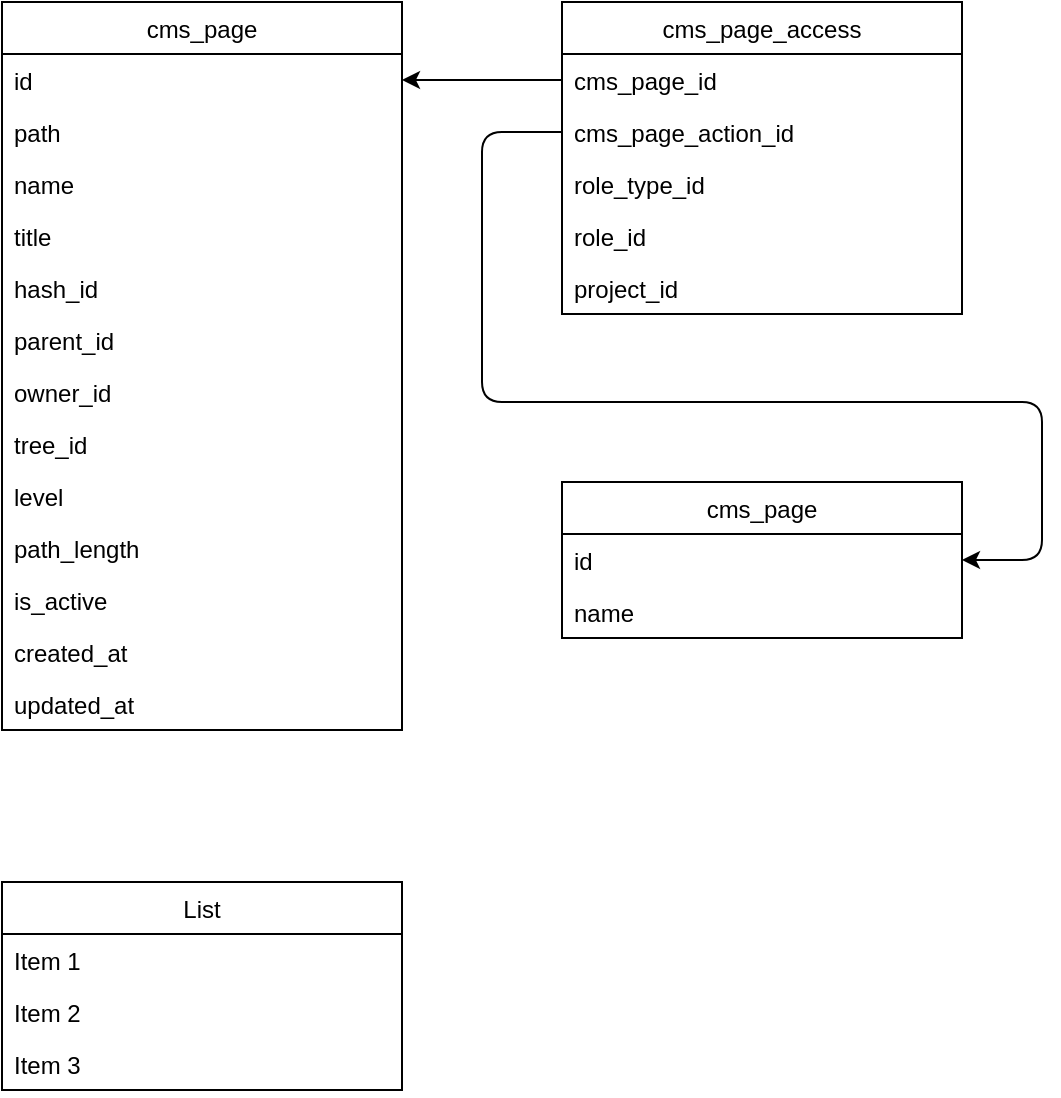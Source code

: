 <mxfile version="14.8.4" type="github">
  <diagram id="aWt1LWawAqIm8yfcsrO_" name="Page-1">
    <mxGraphModel dx="1422" dy="771" grid="1" gridSize="10" guides="1" tooltips="1" connect="1" arrows="1" fold="1" page="1" pageScale="1" pageWidth="827" pageHeight="1169" math="0" shadow="0">
      <root>
        <mxCell id="0" />
        <mxCell id="1" parent="0" />
        <mxCell id="LMq6hzKR4a6KK_8_m5_y-1" value="cms_page" style="swimlane;fontStyle=0;childLayout=stackLayout;horizontal=1;startSize=26;horizontalStack=0;resizeParent=1;resizeParentMax=0;resizeLast=0;collapsible=1;marginBottom=0;" vertex="1" parent="1">
          <mxGeometry x="80" y="80" width="200" height="364" as="geometry" />
        </mxCell>
        <mxCell id="LMq6hzKR4a6KK_8_m5_y-2" value="id" style="text;strokeColor=none;fillColor=none;align=left;verticalAlign=top;spacingLeft=4;spacingRight=4;overflow=hidden;rotatable=0;points=[[0,0.5],[1,0.5]];portConstraint=eastwest;" vertex="1" parent="LMq6hzKR4a6KK_8_m5_y-1">
          <mxGeometry y="26" width="200" height="26" as="geometry" />
        </mxCell>
        <mxCell id="LMq6hzKR4a6KK_8_m5_y-3" value="path" style="text;strokeColor=none;fillColor=none;align=left;verticalAlign=top;spacingLeft=4;spacingRight=4;overflow=hidden;rotatable=0;points=[[0,0.5],[1,0.5]];portConstraint=eastwest;" vertex="1" parent="LMq6hzKR4a6KK_8_m5_y-1">
          <mxGeometry y="52" width="200" height="26" as="geometry" />
        </mxCell>
        <mxCell id="LMq6hzKR4a6KK_8_m5_y-4" value="name" style="text;strokeColor=none;fillColor=none;align=left;verticalAlign=top;spacingLeft=4;spacingRight=4;overflow=hidden;rotatable=0;points=[[0,0.5],[1,0.5]];portConstraint=eastwest;" vertex="1" parent="LMq6hzKR4a6KK_8_m5_y-1">
          <mxGeometry y="78" width="200" height="26" as="geometry" />
        </mxCell>
        <mxCell id="LMq6hzKR4a6KK_8_m5_y-5" value="title" style="text;strokeColor=none;fillColor=none;align=left;verticalAlign=top;spacingLeft=4;spacingRight=4;overflow=hidden;rotatable=0;points=[[0,0.5],[1,0.5]];portConstraint=eastwest;" vertex="1" parent="LMq6hzKR4a6KK_8_m5_y-1">
          <mxGeometry y="104" width="200" height="26" as="geometry" />
        </mxCell>
        <mxCell id="LMq6hzKR4a6KK_8_m5_y-6" value="hash_id" style="text;strokeColor=none;fillColor=none;align=left;verticalAlign=top;spacingLeft=4;spacingRight=4;overflow=hidden;rotatable=0;points=[[0,0.5],[1,0.5]];portConstraint=eastwest;" vertex="1" parent="LMq6hzKR4a6KK_8_m5_y-1">
          <mxGeometry y="130" width="200" height="26" as="geometry" />
        </mxCell>
        <mxCell id="LMq6hzKR4a6KK_8_m5_y-7" value="parent_id" style="text;strokeColor=none;fillColor=none;align=left;verticalAlign=top;spacingLeft=4;spacingRight=4;overflow=hidden;rotatable=0;points=[[0,0.5],[1,0.5]];portConstraint=eastwest;" vertex="1" parent="LMq6hzKR4a6KK_8_m5_y-1">
          <mxGeometry y="156" width="200" height="26" as="geometry" />
        </mxCell>
        <mxCell id="LMq6hzKR4a6KK_8_m5_y-8" value="owner_id" style="text;strokeColor=none;fillColor=none;align=left;verticalAlign=top;spacingLeft=4;spacingRight=4;overflow=hidden;rotatable=0;points=[[0,0.5],[1,0.5]];portConstraint=eastwest;" vertex="1" parent="LMq6hzKR4a6KK_8_m5_y-1">
          <mxGeometry y="182" width="200" height="26" as="geometry" />
        </mxCell>
        <mxCell id="LMq6hzKR4a6KK_8_m5_y-9" value="tree_id" style="text;strokeColor=none;fillColor=none;align=left;verticalAlign=top;spacingLeft=4;spacingRight=4;overflow=hidden;rotatable=0;points=[[0,0.5],[1,0.5]];portConstraint=eastwest;" vertex="1" parent="LMq6hzKR4a6KK_8_m5_y-1">
          <mxGeometry y="208" width="200" height="26" as="geometry" />
        </mxCell>
        <mxCell id="LMq6hzKR4a6KK_8_m5_y-10" value="level" style="text;strokeColor=none;fillColor=none;align=left;verticalAlign=top;spacingLeft=4;spacingRight=4;overflow=hidden;rotatable=0;points=[[0,0.5],[1,0.5]];portConstraint=eastwest;" vertex="1" parent="LMq6hzKR4a6KK_8_m5_y-1">
          <mxGeometry y="234" width="200" height="26" as="geometry" />
        </mxCell>
        <mxCell id="LMq6hzKR4a6KK_8_m5_y-11" value="path_length" style="text;strokeColor=none;fillColor=none;align=left;verticalAlign=top;spacingLeft=4;spacingRight=4;overflow=hidden;rotatable=0;points=[[0,0.5],[1,0.5]];portConstraint=eastwest;" vertex="1" parent="LMq6hzKR4a6KK_8_m5_y-1">
          <mxGeometry y="260" width="200" height="26" as="geometry" />
        </mxCell>
        <mxCell id="LMq6hzKR4a6KK_8_m5_y-12" value="is_active" style="text;strokeColor=none;fillColor=none;align=left;verticalAlign=top;spacingLeft=4;spacingRight=4;overflow=hidden;rotatable=0;points=[[0,0.5],[1,0.5]];portConstraint=eastwest;" vertex="1" parent="LMq6hzKR4a6KK_8_m5_y-1">
          <mxGeometry y="286" width="200" height="26" as="geometry" />
        </mxCell>
        <mxCell id="LMq6hzKR4a6KK_8_m5_y-13" value="created_at" style="text;strokeColor=none;fillColor=none;align=left;verticalAlign=top;spacingLeft=4;spacingRight=4;overflow=hidden;rotatable=0;points=[[0,0.5],[1,0.5]];portConstraint=eastwest;" vertex="1" parent="LMq6hzKR4a6KK_8_m5_y-1">
          <mxGeometry y="312" width="200" height="26" as="geometry" />
        </mxCell>
        <mxCell id="LMq6hzKR4a6KK_8_m5_y-14" value="updated_at" style="text;strokeColor=none;fillColor=none;align=left;verticalAlign=top;spacingLeft=4;spacingRight=4;overflow=hidden;rotatable=0;points=[[0,0.5],[1,0.5]];portConstraint=eastwest;" vertex="1" parent="LMq6hzKR4a6KK_8_m5_y-1">
          <mxGeometry y="338" width="200" height="26" as="geometry" />
        </mxCell>
        <mxCell id="LMq6hzKR4a6KK_8_m5_y-15" value="cms_page_access" style="swimlane;fontStyle=0;childLayout=stackLayout;horizontal=1;startSize=26;horizontalStack=0;resizeParent=1;resizeParentMax=0;resizeLast=0;collapsible=1;marginBottom=0;" vertex="1" parent="1">
          <mxGeometry x="360" y="80" width="200" height="156" as="geometry" />
        </mxCell>
        <mxCell id="LMq6hzKR4a6KK_8_m5_y-16" value="cms_page_id" style="text;strokeColor=none;fillColor=none;align=left;verticalAlign=top;spacingLeft=4;spacingRight=4;overflow=hidden;rotatable=0;points=[[0,0.5],[1,0.5]];portConstraint=eastwest;" vertex="1" parent="LMq6hzKR4a6KK_8_m5_y-15">
          <mxGeometry y="26" width="200" height="26" as="geometry" />
        </mxCell>
        <mxCell id="LMq6hzKR4a6KK_8_m5_y-17" value="cms_page_action_id" style="text;strokeColor=none;fillColor=none;align=left;verticalAlign=top;spacingLeft=4;spacingRight=4;overflow=hidden;rotatable=0;points=[[0,0.5],[1,0.5]];portConstraint=eastwest;" vertex="1" parent="LMq6hzKR4a6KK_8_m5_y-15">
          <mxGeometry y="52" width="200" height="26" as="geometry" />
        </mxCell>
        <mxCell id="LMq6hzKR4a6KK_8_m5_y-18" value="role_type_id" style="text;strokeColor=none;fillColor=none;align=left;verticalAlign=top;spacingLeft=4;spacingRight=4;overflow=hidden;rotatable=0;points=[[0,0.5],[1,0.5]];portConstraint=eastwest;" vertex="1" parent="LMq6hzKR4a6KK_8_m5_y-15">
          <mxGeometry y="78" width="200" height="26" as="geometry" />
        </mxCell>
        <mxCell id="LMq6hzKR4a6KK_8_m5_y-19" value="role_id" style="text;strokeColor=none;fillColor=none;align=left;verticalAlign=top;spacingLeft=4;spacingRight=4;overflow=hidden;rotatable=0;points=[[0,0.5],[1,0.5]];portConstraint=eastwest;" vertex="1" parent="LMq6hzKR4a6KK_8_m5_y-15">
          <mxGeometry y="104" width="200" height="26" as="geometry" />
        </mxCell>
        <mxCell id="LMq6hzKR4a6KK_8_m5_y-20" value="project_id" style="text;strokeColor=none;fillColor=none;align=left;verticalAlign=top;spacingLeft=4;spacingRight=4;overflow=hidden;rotatable=0;points=[[0,0.5],[1,0.5]];portConstraint=eastwest;" vertex="1" parent="LMq6hzKR4a6KK_8_m5_y-15">
          <mxGeometry y="130" width="200" height="26" as="geometry" />
        </mxCell>
        <mxCell id="LMq6hzKR4a6KK_8_m5_y-21" value="" style="endArrow=classic;html=1;exitX=0;exitY=0.5;exitDx=0;exitDy=0;entryX=1;entryY=0.5;entryDx=0;entryDy=0;" edge="1" parent="1" source="LMq6hzKR4a6KK_8_m5_y-16" target="LMq6hzKR4a6KK_8_m5_y-2">
          <mxGeometry width="50" height="50" relative="1" as="geometry">
            <mxPoint x="420" y="490" as="sourcePoint" />
            <mxPoint x="470" y="440" as="targetPoint" />
          </mxGeometry>
        </mxCell>
        <mxCell id="LMq6hzKR4a6KK_8_m5_y-22" value="cms_page" style="swimlane;fontStyle=0;childLayout=stackLayout;horizontal=1;startSize=26;horizontalStack=0;resizeParent=1;resizeParentMax=0;resizeLast=0;collapsible=1;marginBottom=0;" vertex="1" parent="1">
          <mxGeometry x="360" y="320" width="200" height="78" as="geometry" />
        </mxCell>
        <mxCell id="LMq6hzKR4a6KK_8_m5_y-23" value="id" style="text;strokeColor=none;fillColor=none;align=left;verticalAlign=top;spacingLeft=4;spacingRight=4;overflow=hidden;rotatable=0;points=[[0,0.5],[1,0.5]];portConstraint=eastwest;" vertex="1" parent="LMq6hzKR4a6KK_8_m5_y-22">
          <mxGeometry y="26" width="200" height="26" as="geometry" />
        </mxCell>
        <mxCell id="LMq6hzKR4a6KK_8_m5_y-24" value="name" style="text;strokeColor=none;fillColor=none;align=left;verticalAlign=top;spacingLeft=4;spacingRight=4;overflow=hidden;rotatable=0;points=[[0,0.5],[1,0.5]];portConstraint=eastwest;" vertex="1" parent="LMq6hzKR4a6KK_8_m5_y-22">
          <mxGeometry y="52" width="200" height="26" as="geometry" />
        </mxCell>
        <mxCell id="LMq6hzKR4a6KK_8_m5_y-26" value="" style="endArrow=classic;html=1;exitX=0;exitY=0.5;exitDx=0;exitDy=0;entryX=1;entryY=0.5;entryDx=0;entryDy=0;" edge="1" parent="1" source="LMq6hzKR4a6KK_8_m5_y-17" target="LMq6hzKR4a6KK_8_m5_y-23">
          <mxGeometry width="50" height="50" relative="1" as="geometry">
            <mxPoint x="640" y="340" as="sourcePoint" />
            <mxPoint x="690" y="290" as="targetPoint" />
            <Array as="points">
              <mxPoint x="320" y="145" />
              <mxPoint x="320" y="280" />
              <mxPoint x="600" y="280" />
              <mxPoint x="600" y="359" />
            </Array>
          </mxGeometry>
        </mxCell>
        <mxCell id="LMq6hzKR4a6KK_8_m5_y-27" value="List" style="swimlane;fontStyle=0;childLayout=stackLayout;horizontal=1;startSize=26;horizontalStack=0;resizeParent=1;resizeParentMax=0;resizeLast=0;collapsible=1;marginBottom=0;" vertex="1" parent="1">
          <mxGeometry x="80" y="520" width="200" height="104" as="geometry" />
        </mxCell>
        <mxCell id="LMq6hzKR4a6KK_8_m5_y-28" value="Item 1" style="text;strokeColor=none;fillColor=none;align=left;verticalAlign=top;spacingLeft=4;spacingRight=4;overflow=hidden;rotatable=0;points=[[0,0.5],[1,0.5]];portConstraint=eastwest;" vertex="1" parent="LMq6hzKR4a6KK_8_m5_y-27">
          <mxGeometry y="26" width="200" height="26" as="geometry" />
        </mxCell>
        <mxCell id="LMq6hzKR4a6KK_8_m5_y-29" value="Item 2" style="text;strokeColor=none;fillColor=none;align=left;verticalAlign=top;spacingLeft=4;spacingRight=4;overflow=hidden;rotatable=0;points=[[0,0.5],[1,0.5]];portConstraint=eastwest;" vertex="1" parent="LMq6hzKR4a6KK_8_m5_y-27">
          <mxGeometry y="52" width="200" height="26" as="geometry" />
        </mxCell>
        <mxCell id="LMq6hzKR4a6KK_8_m5_y-30" value="Item 3" style="text;strokeColor=none;fillColor=none;align=left;verticalAlign=top;spacingLeft=4;spacingRight=4;overflow=hidden;rotatable=0;points=[[0,0.5],[1,0.5]];portConstraint=eastwest;" vertex="1" parent="LMq6hzKR4a6KK_8_m5_y-27">
          <mxGeometry y="78" width="200" height="26" as="geometry" />
        </mxCell>
      </root>
    </mxGraphModel>
  </diagram>
</mxfile>

